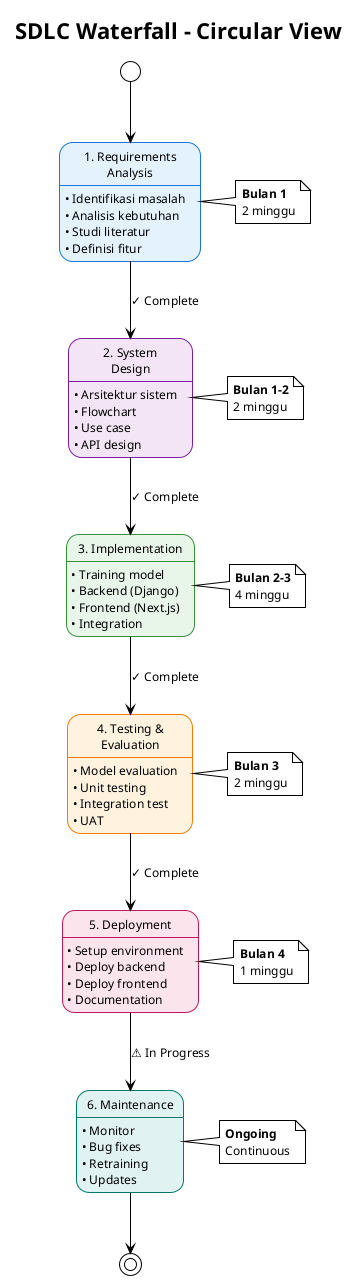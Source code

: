 @startuml
!theme plain
skinparam defaultFontName Times New Roman
skinparam defaultFontSize 12

title SDLC Waterfall - Circular View

skinparam state {
  BackgroundColor<<Phase1>> #E3F2FD
  BorderColor<<Phase1>> #1976D2
  BackgroundColor<<Phase2>> #F3E5F5
  BorderColor<<Phase2>> #7B1FA2
  BackgroundColor<<Phase3>> #E8F5E9
  BorderColor<<Phase3>> #388E3C
  BackgroundColor<<Phase4>> #FFF3E0
  BorderColor<<Phase4>> #F57C00
  BackgroundColor<<Phase5>> #FCE4EC
  BorderColor<<Phase5>> #C2185B
  BackgroundColor<<Phase6>> #E0F2F1
  BorderColor<<Phase6>> #00796B
}

state "1. Requirements\nAnalysis" as REQ <<Phase1>> {
  REQ : • Identifikasi masalah
  REQ : • Analisis kebutuhan
  REQ : • Studi literatur
  REQ : • Definisi fitur
}

state "2. System\nDesign" as DESIGN <<Phase2>> {
  DESIGN : • Arsitektur sistem
  DESIGN : • Flowchart
  DESIGN : • Use case
  DESIGN : • API design
}

state "3. Implementation" as IMPL <<Phase3>> {
  IMPL : • Training model
  IMPL : • Backend (Django)
  IMPL : • Frontend (Next.js)
  IMPL : • Integration
}

state "4. Testing &\nEvaluation" as TEST <<Phase4>> {
  TEST : • Model evaluation
  TEST : • Unit testing
  TEST : • Integration test
  TEST : • UAT
}

state "5. Deployment" as DEPLOY <<Phase5>> {
  DEPLOY : • Setup environment
  DEPLOY : • Deploy backend
  DEPLOY : • Deploy frontend
  DEPLOY : • Documentation
}

state "6. Maintenance" as MAINT <<Phase6>> {
  MAINT : • Monitor
  MAINT : • Bug fixes
  MAINT : • Retraining
  MAINT : • Updates
}

[*] --> REQ
REQ --> DESIGN : ✓ Complete
DESIGN --> IMPL : ✓ Complete
IMPL --> TEST : ✓ Complete
TEST --> DEPLOY : ✓ Complete
DEPLOY --> MAINT : ⚠ In Progress
MAINT --> [*]

note right of REQ
  **Bulan 1**
  2 minggu
end note

note right of DESIGN
  **Bulan 1-2**
  2 minggu
end note

note right of IMPL
  **Bulan 2-3**
  4 minggu
end note

note right of TEST
  **Bulan 3**
  2 minggu
end note

note right of DEPLOY
  **Bulan 4**
  1 minggu
end note

note right of MAINT
  **Ongoing**
  Continuous
end note

@enduml
